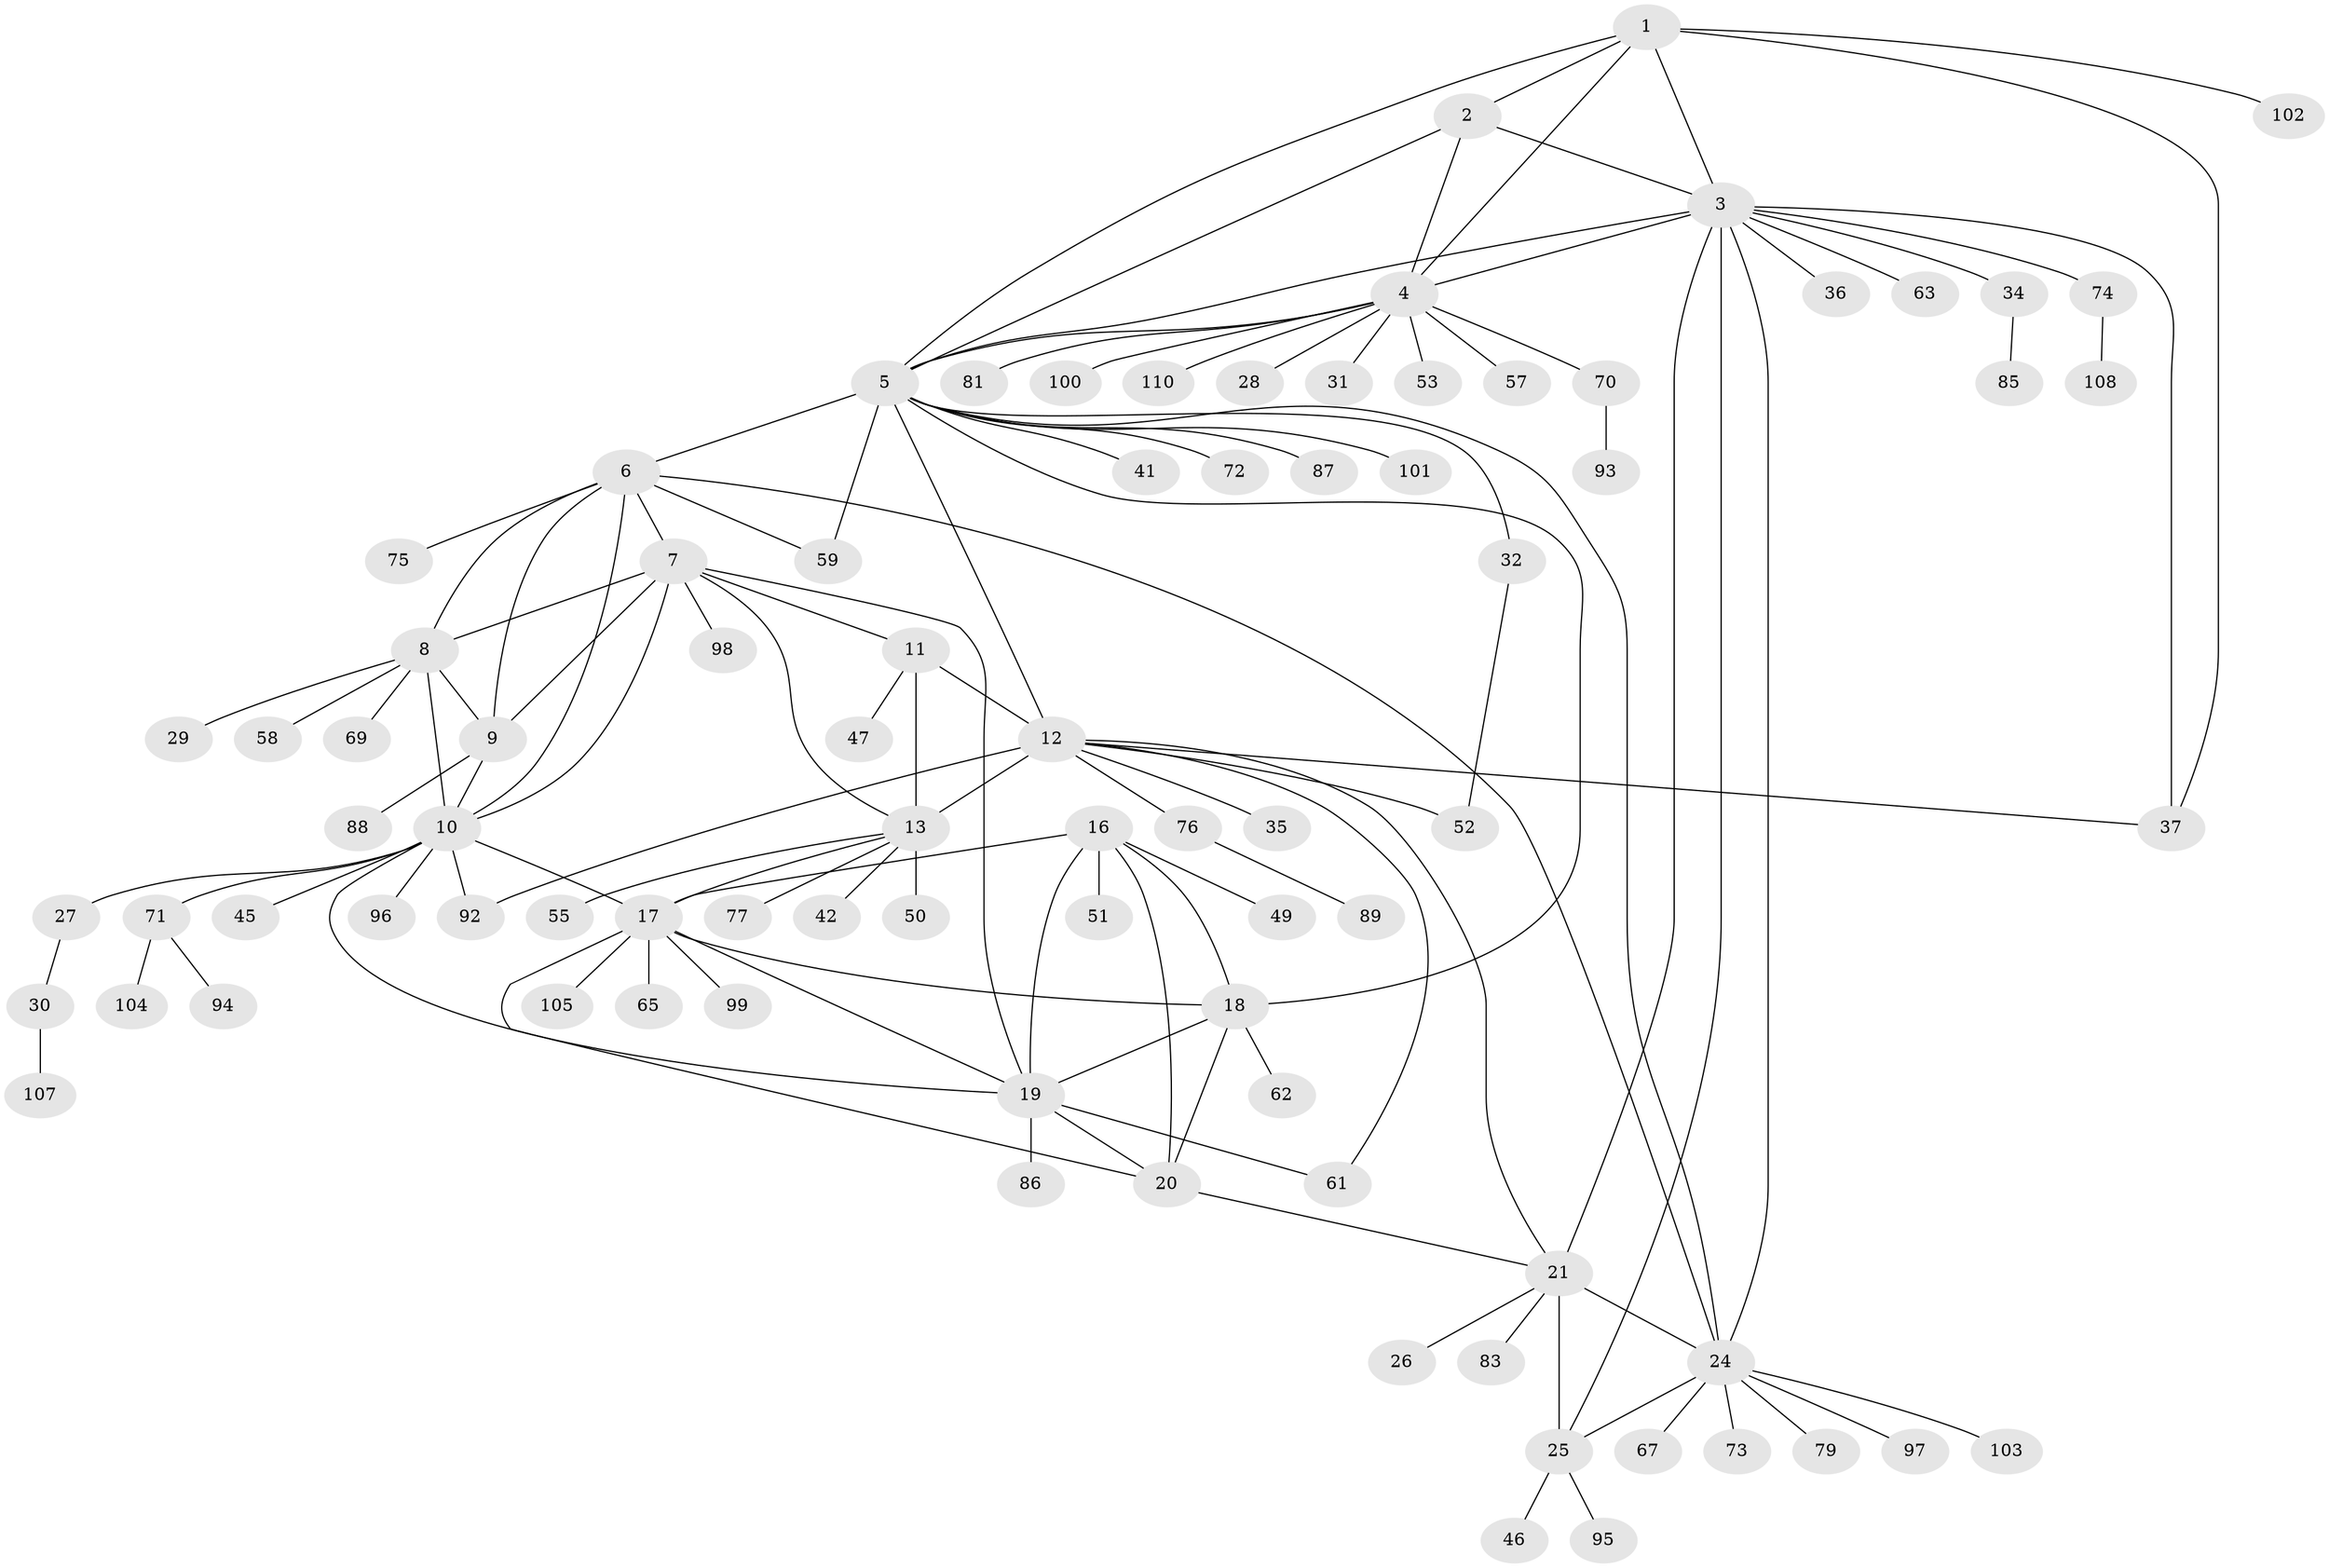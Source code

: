 // Generated by graph-tools (version 1.1) at 2025/52/02/27/25 19:52:14]
// undirected, 85 vertices, 122 edges
graph export_dot {
graph [start="1"]
  node [color=gray90,style=filled];
  1 [super="+66"];
  2;
  3 [super="+23"];
  4 [super="+48"];
  5 [super="+43"];
  6 [super="+38"];
  7 [super="+33"];
  8 [super="+68"];
  9 [super="+44"];
  10 [super="+84"];
  11;
  12 [super="+14"];
  13 [super="+15"];
  16 [super="+56"];
  17 [super="+91"];
  18;
  19 [super="+82"];
  20 [super="+78"];
  21 [super="+22"];
  24 [super="+39"];
  25;
  26;
  27;
  28;
  29 [super="+80"];
  30;
  31;
  32 [super="+60"];
  34 [super="+64"];
  35 [super="+54"];
  36;
  37 [super="+40"];
  41;
  42;
  45;
  46;
  47;
  49;
  50;
  51;
  52;
  53;
  55;
  57;
  58;
  59;
  61;
  62;
  63;
  65;
  67;
  69;
  70 [super="+90"];
  71;
  72;
  73 [super="+106"];
  74 [super="+109"];
  75;
  76;
  77;
  79;
  81;
  83;
  85;
  86;
  87;
  88;
  89;
  92;
  93;
  94;
  95;
  96;
  97;
  98;
  99;
  100;
  101;
  102;
  103;
  104;
  105;
  107;
  108;
  110;
  1 -- 2;
  1 -- 3;
  1 -- 4;
  1 -- 5;
  1 -- 37;
  1 -- 102;
  2 -- 3;
  2 -- 4;
  2 -- 5;
  3 -- 4;
  3 -- 5;
  3 -- 63;
  3 -- 34;
  3 -- 36;
  3 -- 74;
  3 -- 21 [weight=2];
  3 -- 24;
  3 -- 25;
  3 -- 37;
  4 -- 5;
  4 -- 28;
  4 -- 31;
  4 -- 53;
  4 -- 57;
  4 -- 70;
  4 -- 81;
  4 -- 100;
  4 -- 110;
  5 -- 6;
  5 -- 12;
  5 -- 18;
  5 -- 32;
  5 -- 41;
  5 -- 72;
  5 -- 87;
  5 -- 101;
  5 -- 59;
  5 -- 24;
  6 -- 7;
  6 -- 8;
  6 -- 9;
  6 -- 10;
  6 -- 24;
  6 -- 59;
  6 -- 75;
  7 -- 8;
  7 -- 9;
  7 -- 10;
  7 -- 13;
  7 -- 19;
  7 -- 98;
  7 -- 11;
  8 -- 9;
  8 -- 10;
  8 -- 29;
  8 -- 58;
  8 -- 69;
  9 -- 10;
  9 -- 88;
  10 -- 27;
  10 -- 45;
  10 -- 71;
  10 -- 92;
  10 -- 96;
  10 -- 17;
  10 -- 19;
  11 -- 12 [weight=2];
  11 -- 13 [weight=2];
  11 -- 47;
  12 -- 13 [weight=4];
  12 -- 37;
  12 -- 52;
  12 -- 76;
  12 -- 35;
  12 -- 61;
  12 -- 21;
  12 -- 92;
  13 -- 42;
  13 -- 77;
  13 -- 17;
  13 -- 50;
  13 -- 55;
  16 -- 17;
  16 -- 18;
  16 -- 19;
  16 -- 20;
  16 -- 49;
  16 -- 51;
  17 -- 18;
  17 -- 19;
  17 -- 20;
  17 -- 65;
  17 -- 99;
  17 -- 105;
  18 -- 19;
  18 -- 20;
  18 -- 62;
  19 -- 20;
  19 -- 61;
  19 -- 86;
  20 -- 21;
  21 -- 24 [weight=2];
  21 -- 25 [weight=2];
  21 -- 26;
  21 -- 83;
  24 -- 25;
  24 -- 67;
  24 -- 73;
  24 -- 79;
  24 -- 97;
  24 -- 103;
  25 -- 46;
  25 -- 95;
  27 -- 30;
  30 -- 107;
  32 -- 52;
  34 -- 85;
  70 -- 93;
  71 -- 94;
  71 -- 104;
  74 -- 108;
  76 -- 89;
}
